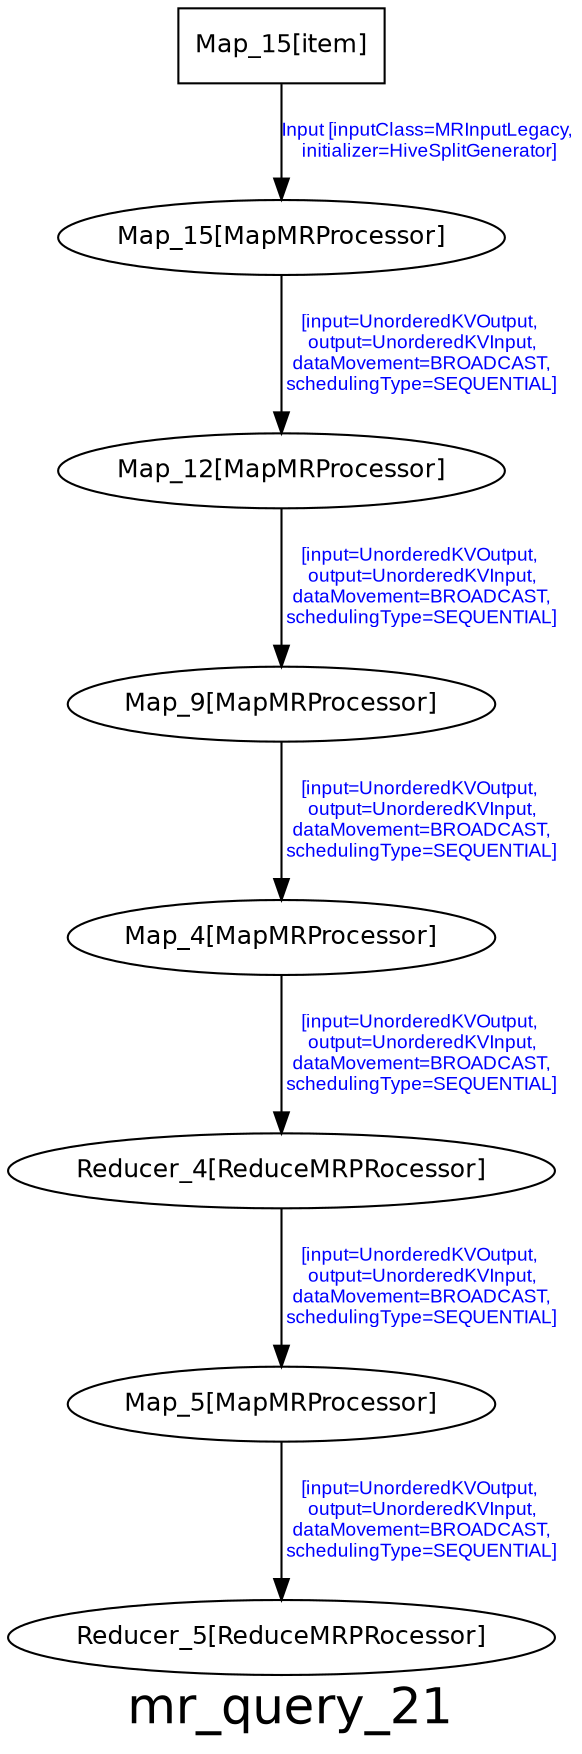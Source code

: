 digraph mr_query_21 {
graph [ label="mr_query_21", fontsize=24, fontname=Helvetica];
node [fontsize=12, fontname=Helvetica];
edge [fontsize=9, fontcolor=blue, fontname=Arial];
"mr_query_21.Map_15_item" [ label = "Map_15[item]", shape = "box" ];
"mr_query_21.Map_15_item" -> "mr_query_21.Map_15" [ label = "Input [inputClass=MRInputLegacy,\n initializer=HiveSplitGenerator]" ];
"mr_query_21.Map_15" [ label = "Map_15[MapMRProcessor]" ];
"mr_query_21.Map_15" -> "mr_query_21.Map_12" [ label = "[input=UnorderedKVOutput,\n output=UnorderedKVInput,\n dataMovement=BROADCAST,\n schedulingType=SEQUENTIAL]" ];
"mr_query_21.Map_12" [ label = "Map_12[MapMRProcessor]"]
"mr_query_21.Map_12" -> "mr_query_21.Map_9" [ label = "[input=UnorderedKVOutput,\n output=UnorderedKVInput,\n dataMovement=BROADCAST,\n schedulingType=SEQUENTIAL]" ];
"mr_query_21.Map_9" [ label = "Map_9[MapMRProcessor]"]
"mr_query_21.Map_9" -> "mr_query_21.Map_4" [ label = "[input=UnorderedKVOutput,\n output=UnorderedKVInput,\n dataMovement=BROADCAST,\n schedulingType=SEQUENTIAL]" ];
"mr_query_21.Map_4" [ label = "Map_4[MapMRProcessor]"]
"mr_query_21.Map_4" -> "mr_query_21.Reducer_4" [ label = "[input=UnorderedKVOutput,\n output=UnorderedKVInput,\n dataMovement=BROADCAST,\n schedulingType=SEQUENTIAL]" ];
"mr_query_21.Reducer_4" [label = "Reducer_4[ReduceMRPRocessor]"]

"mr_query_21.Reducer_4" -> "mr_query_21.Map_5" [ label = "[input=UnorderedKVOutput,\n output=UnorderedKVInput,\n dataMovement=BROADCAST,\n schedulingType=SEQUENTIAL]" ];
"mr_query_21.Map_5" [ label = "Map_5[MapMRProcessor]"]
"mr_query_21.Map_5" -> "mr_query_21.Reducer_5" [ label = "[input=UnorderedKVOutput,\n output=UnorderedKVInput,\n dataMovement=BROADCAST,\n schedulingType=SEQUENTIAL]" ];
"mr_query_21.Reducer_5" [label = "Reducer_5[ReduceMRPRocessor]"]

}
